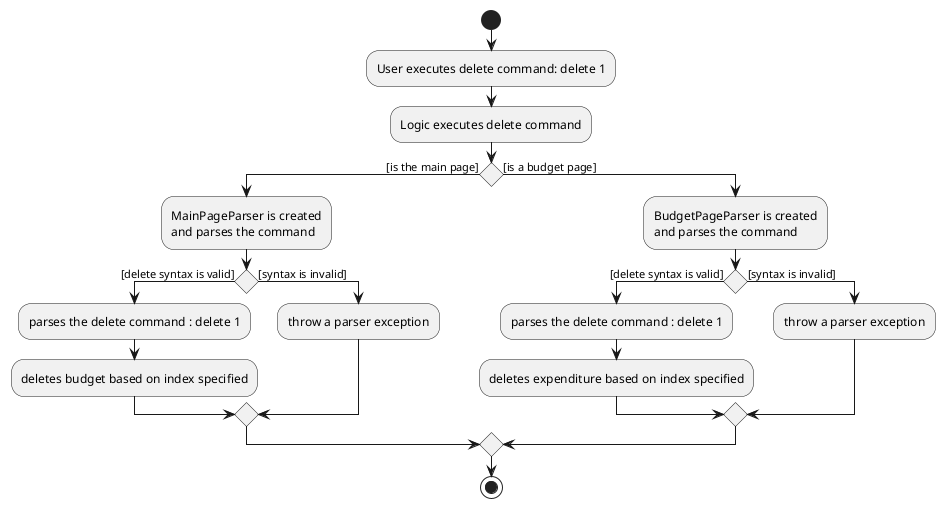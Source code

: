 @startuml
start
:User executes delete command: delete 1;
:Logic executes delete command;

if () then ([is the main page])
    :MainPageParser is created\nand parses the command;

    if () then ([delete syntax is valid])
    :parses the delete command : delete 1;
    :deletes budget based on index specified;
    else ([syntax is invalid])
    :throw a parser exception;
    endif

else ([is a budget page])
    :BudgetPageParser is created\nand parses the command;

    if () then ([delete syntax is valid])
    :parses the delete command : delete 1;
    :deletes expenditure based on index specified;
    else ([syntax is invalid])
    :throw a parser exception;
    endif

endif
stop

@enduml
